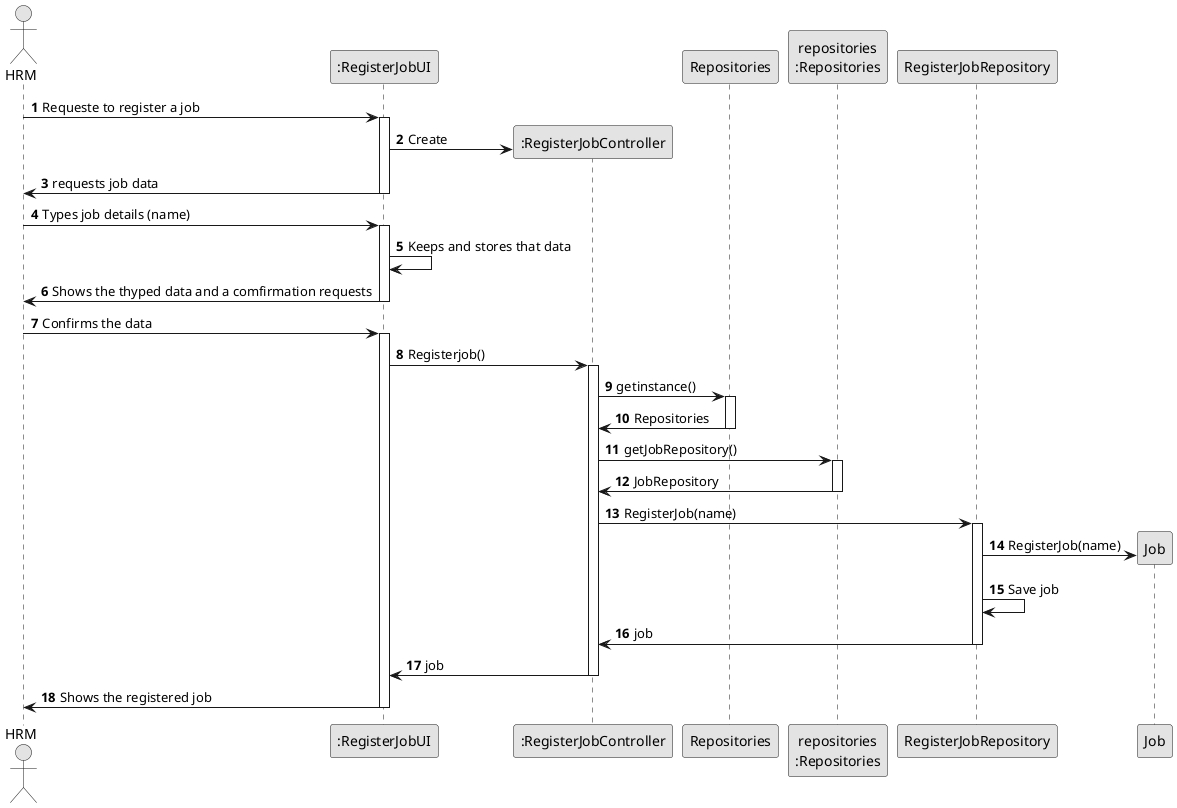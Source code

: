 @startuml
skinparam monochrome true
skinparam packageStyle rectangle
skinparam shadowing false

autonumber

'hide footbox
actor "HRM" as USER

participant ":RegisterJobUI" as RegisterJobUI
participant ":RegisterJobController" as RegisterJobController
participant "Repositories" as Repositories
participant "repositories\n:Repositories" as repRep
participant "RegisterJobRepository" as RegisterJobRepository
participant "Job" as Job

USER -> RegisterJobUI : Requeste to register a job
activate RegisterJobUI
RegisterJobUI -> RegisterJobController** : Create
RegisterJobUI -> USER : requests job data
deactivate RegisterJobUI
USER -> RegisterJobUI : Types job details (name)
activate RegisterJobUI
RegisterJobUI -> RegisterJobUI : Keeps and stores that data
RegisterJobUI -> USER : Shows the thyped data and a comfirmation requests
deactivate RegisterJobUI
USER -> RegisterJobUI : Confirms the data
activate RegisterJobUI
RegisterJobUI -> RegisterJobController : Registerjob()
activate RegisterJobController
RegisterJobController -> Repositories : getinstance()
activate Repositories
Repositories -> RegisterJobController : Repositories
deactivate Repositories
RegisterJobController -> repRep : getJobRepository()
activate repRep
repRep -> RegisterJobController : JobRepository
deactivate repRep
RegisterJobController -> RegisterJobRepository : RegisterJob(name)
activate RegisterJobRepository
RegisterJobRepository -> Job** : RegisterJob(name)
RegisterJobRepository -> RegisterJobRepository : Save job
RegisterJobRepository -> RegisterJobController : job
deactivate RegisterJobRepository
RegisterJobController -> RegisterJobUI : job
deactivate RegisterJobController
RegisterJobUI -> USER : Shows the registered job
deactivate RegisterJobUI


@enduml

